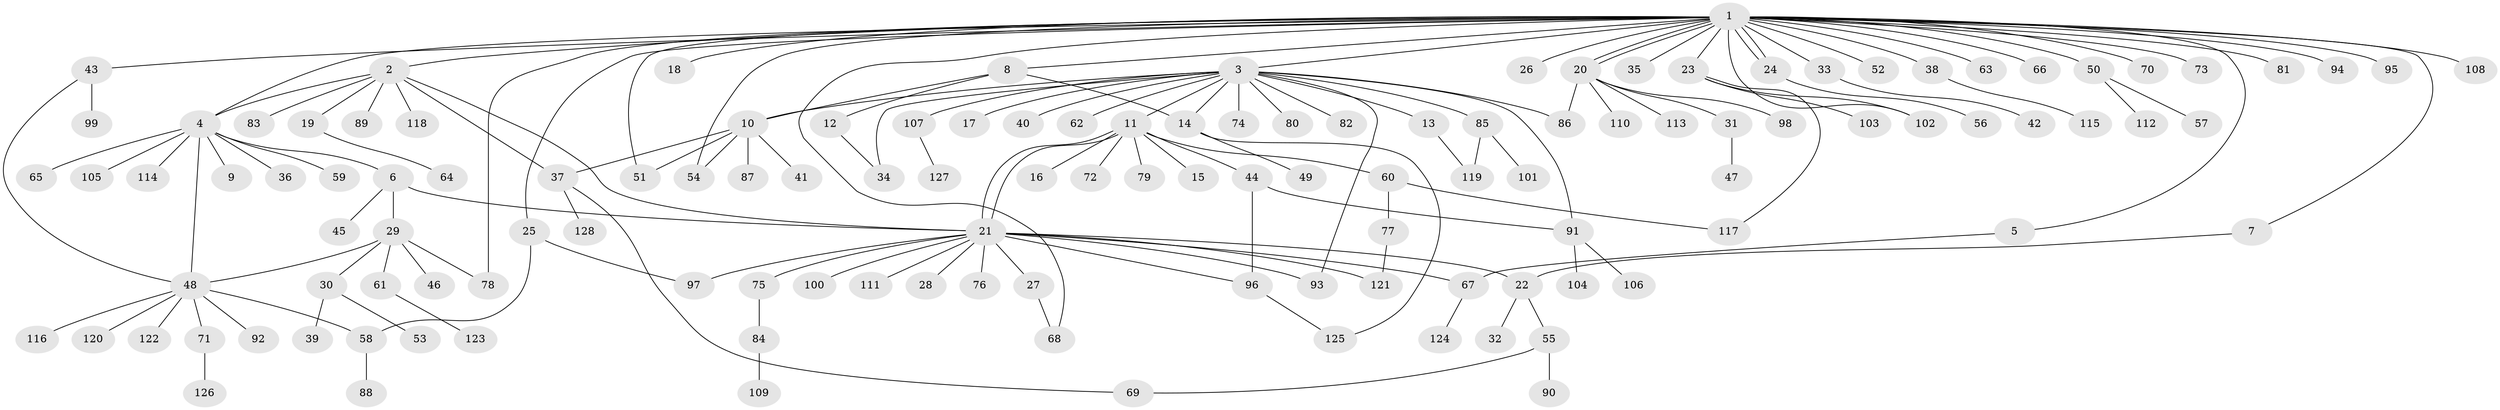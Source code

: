// Generated by graph-tools (version 1.1) at 2025/14/03/09/25 04:14:42]
// undirected, 128 vertices, 157 edges
graph export_dot {
graph [start="1"]
  node [color=gray90,style=filled];
  1;
  2;
  3;
  4;
  5;
  6;
  7;
  8;
  9;
  10;
  11;
  12;
  13;
  14;
  15;
  16;
  17;
  18;
  19;
  20;
  21;
  22;
  23;
  24;
  25;
  26;
  27;
  28;
  29;
  30;
  31;
  32;
  33;
  34;
  35;
  36;
  37;
  38;
  39;
  40;
  41;
  42;
  43;
  44;
  45;
  46;
  47;
  48;
  49;
  50;
  51;
  52;
  53;
  54;
  55;
  56;
  57;
  58;
  59;
  60;
  61;
  62;
  63;
  64;
  65;
  66;
  67;
  68;
  69;
  70;
  71;
  72;
  73;
  74;
  75;
  76;
  77;
  78;
  79;
  80;
  81;
  82;
  83;
  84;
  85;
  86;
  87;
  88;
  89;
  90;
  91;
  92;
  93;
  94;
  95;
  96;
  97;
  98;
  99;
  100;
  101;
  102;
  103;
  104;
  105;
  106;
  107;
  108;
  109;
  110;
  111;
  112;
  113;
  114;
  115;
  116;
  117;
  118;
  119;
  120;
  121;
  122;
  123;
  124;
  125;
  126;
  127;
  128;
  1 -- 2;
  1 -- 3;
  1 -- 4;
  1 -- 5;
  1 -- 7;
  1 -- 8;
  1 -- 18;
  1 -- 20;
  1 -- 20;
  1 -- 23;
  1 -- 24;
  1 -- 24;
  1 -- 25;
  1 -- 26;
  1 -- 33;
  1 -- 35;
  1 -- 38;
  1 -- 43;
  1 -- 50;
  1 -- 51;
  1 -- 52;
  1 -- 54;
  1 -- 63;
  1 -- 66;
  1 -- 68;
  1 -- 70;
  1 -- 73;
  1 -- 78;
  1 -- 81;
  1 -- 94;
  1 -- 95;
  1 -- 102;
  1 -- 108;
  2 -- 4;
  2 -- 19;
  2 -- 21;
  2 -- 37;
  2 -- 83;
  2 -- 89;
  2 -- 118;
  3 -- 10;
  3 -- 11;
  3 -- 13;
  3 -- 14;
  3 -- 17;
  3 -- 34;
  3 -- 40;
  3 -- 62;
  3 -- 74;
  3 -- 80;
  3 -- 82;
  3 -- 85;
  3 -- 86;
  3 -- 91;
  3 -- 93;
  3 -- 107;
  4 -- 6;
  4 -- 9;
  4 -- 36;
  4 -- 48;
  4 -- 59;
  4 -- 65;
  4 -- 105;
  4 -- 114;
  5 -- 67;
  6 -- 21;
  6 -- 29;
  6 -- 45;
  7 -- 22;
  8 -- 10;
  8 -- 12;
  8 -- 14;
  10 -- 37;
  10 -- 41;
  10 -- 51;
  10 -- 54;
  10 -- 87;
  11 -- 15;
  11 -- 16;
  11 -- 21;
  11 -- 21;
  11 -- 44;
  11 -- 60;
  11 -- 72;
  11 -- 79;
  12 -- 34;
  13 -- 119;
  14 -- 49;
  14 -- 125;
  19 -- 64;
  20 -- 31;
  20 -- 86;
  20 -- 98;
  20 -- 110;
  20 -- 113;
  21 -- 22;
  21 -- 27;
  21 -- 28;
  21 -- 67;
  21 -- 75;
  21 -- 76;
  21 -- 93;
  21 -- 96;
  21 -- 97;
  21 -- 100;
  21 -- 111;
  21 -- 121;
  22 -- 32;
  22 -- 55;
  23 -- 102;
  23 -- 103;
  23 -- 117;
  24 -- 56;
  25 -- 58;
  25 -- 97;
  27 -- 68;
  29 -- 30;
  29 -- 46;
  29 -- 48;
  29 -- 61;
  29 -- 78;
  30 -- 39;
  30 -- 53;
  31 -- 47;
  33 -- 42;
  37 -- 69;
  37 -- 128;
  38 -- 115;
  43 -- 48;
  43 -- 99;
  44 -- 91;
  44 -- 96;
  48 -- 58;
  48 -- 71;
  48 -- 92;
  48 -- 116;
  48 -- 120;
  48 -- 122;
  50 -- 57;
  50 -- 112;
  55 -- 69;
  55 -- 90;
  58 -- 88;
  60 -- 77;
  60 -- 117;
  61 -- 123;
  67 -- 124;
  71 -- 126;
  75 -- 84;
  77 -- 121;
  84 -- 109;
  85 -- 101;
  85 -- 119;
  91 -- 104;
  91 -- 106;
  96 -- 125;
  107 -- 127;
}
